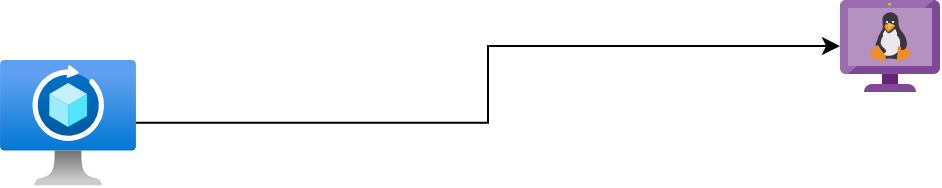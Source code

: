 <mxfile version="28.0.7">
  <diagram name="Page-1" id="tPkPWGG-U6Ss-aKJgxXJ">
    <mxGraphModel dx="1202" dy="638" grid="1" gridSize="10" guides="1" tooltips="1" connect="1" arrows="1" fold="1" page="1" pageScale="1" pageWidth="1169" pageHeight="827" math="0" shadow="0">
      <root>
        <mxCell id="0" />
        <mxCell id="1" parent="0" />
        <mxCell id="O47nZSD6FbdY0XNT7R6X-3" style="edgeStyle=orthogonalEdgeStyle;rounded=0;orthogonalLoop=1;jettySize=auto;html=1;" edge="1" parent="1" source="O47nZSD6FbdY0XNT7R6X-1" target="O47nZSD6FbdY0XNT7R6X-2">
          <mxGeometry relative="1" as="geometry" />
        </mxCell>
        <mxCell id="O47nZSD6FbdY0XNT7R6X-1" value="" style="image;aspect=fixed;html=1;points=[];align=center;fontSize=12;image=img/lib/azure2/networking/Spot_VM.svg;" vertex="1" parent="1">
          <mxGeometry x="330" y="260" width="68" height="62.8" as="geometry" />
        </mxCell>
        <mxCell id="O47nZSD6FbdY0XNT7R6X-2" value="" style="image;sketch=0;aspect=fixed;html=1;points=[];align=center;fontSize=12;image=img/lib/mscae/VM_Linux_Non_Azure.svg;" vertex="1" parent="1">
          <mxGeometry x="750" y="230" width="50" height="46" as="geometry" />
        </mxCell>
      </root>
    </mxGraphModel>
  </diagram>
</mxfile>
